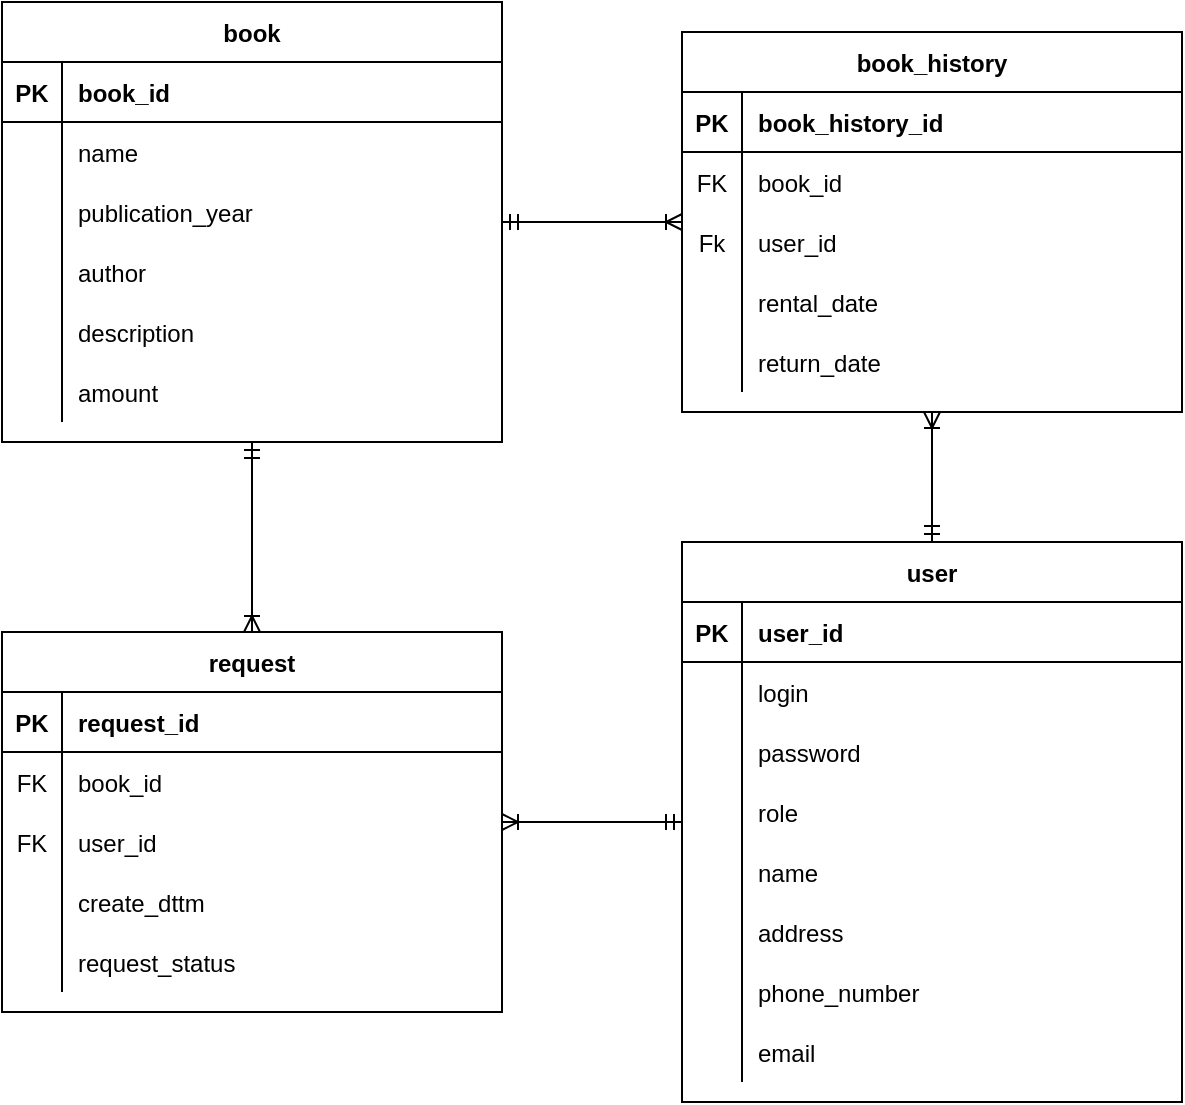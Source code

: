 <mxfile version="13.9.9" type="device"><diagram id="R2lEEEUBdFMjLlhIrx00" name="Page-1"><mxGraphModel dx="1086" dy="806" grid="1" gridSize="10" guides="1" tooltips="1" connect="1" arrows="1" fold="1" page="1" pageScale="1" pageWidth="850" pageHeight="1100" math="0" shadow="0" extFonts="Permanent Marker^https://fonts.googleapis.com/css?family=Permanent+Marker"><root><mxCell id="0"/><mxCell id="1" parent="0"/><mxCell id="C-vyLk0tnHw3VtMMgP7b-2" value="book" style="shape=table;startSize=30;container=1;collapsible=1;childLayout=tableLayout;fixedRows=1;rowLines=0;fontStyle=1;align=center;resizeLast=1;" parent="1" vertex="1"><mxGeometry x="60" y="120" width="250" height="220" as="geometry"/></mxCell><mxCell id="C-vyLk0tnHw3VtMMgP7b-3" value="" style="shape=partialRectangle;collapsible=0;dropTarget=0;pointerEvents=0;fillColor=none;points=[[0,0.5],[1,0.5]];portConstraint=eastwest;top=0;left=0;right=0;bottom=1;" parent="C-vyLk0tnHw3VtMMgP7b-2" vertex="1"><mxGeometry y="30" width="250" height="30" as="geometry"/></mxCell><mxCell id="C-vyLk0tnHw3VtMMgP7b-4" value="PK" style="shape=partialRectangle;overflow=hidden;connectable=0;fillColor=none;top=0;left=0;bottom=0;right=0;fontStyle=1;" parent="C-vyLk0tnHw3VtMMgP7b-3" vertex="1"><mxGeometry width="30" height="30" as="geometry"/></mxCell><mxCell id="C-vyLk0tnHw3VtMMgP7b-5" value="book_id" style="shape=partialRectangle;overflow=hidden;connectable=0;fillColor=none;top=0;left=0;bottom=0;right=0;align=left;spacingLeft=6;fontStyle=1;" parent="C-vyLk0tnHw3VtMMgP7b-3" vertex="1"><mxGeometry x="30" width="220" height="30" as="geometry"/></mxCell><mxCell id="C-vyLk0tnHw3VtMMgP7b-6" value="" style="shape=partialRectangle;collapsible=0;dropTarget=0;pointerEvents=0;fillColor=none;points=[[0,0.5],[1,0.5]];portConstraint=eastwest;top=0;left=0;right=0;bottom=0;" parent="C-vyLk0tnHw3VtMMgP7b-2" vertex="1"><mxGeometry y="60" width="250" height="30" as="geometry"/></mxCell><mxCell id="C-vyLk0tnHw3VtMMgP7b-7" value="" style="shape=partialRectangle;overflow=hidden;connectable=0;fillColor=none;top=0;left=0;bottom=0;right=0;" parent="C-vyLk0tnHw3VtMMgP7b-6" vertex="1"><mxGeometry width="30" height="30" as="geometry"/></mxCell><mxCell id="C-vyLk0tnHw3VtMMgP7b-8" value="name" style="shape=partialRectangle;overflow=hidden;connectable=0;fillColor=none;top=0;left=0;bottom=0;right=0;align=left;spacingLeft=6;" parent="C-vyLk0tnHw3VtMMgP7b-6" vertex="1"><mxGeometry x="30" width="220" height="30" as="geometry"/></mxCell><mxCell id="1_JVAl-Ev7t4--P9L91f-35" value="" style="shape=partialRectangle;collapsible=0;dropTarget=0;pointerEvents=0;fillColor=none;points=[[0,0.5],[1,0.5]];portConstraint=eastwest;top=0;left=0;right=0;bottom=0;" parent="C-vyLk0tnHw3VtMMgP7b-2" vertex="1"><mxGeometry y="90" width="250" height="30" as="geometry"/></mxCell><mxCell id="1_JVAl-Ev7t4--P9L91f-36" value="" style="shape=partialRectangle;overflow=hidden;connectable=0;fillColor=none;top=0;left=0;bottom=0;right=0;" parent="1_JVAl-Ev7t4--P9L91f-35" vertex="1"><mxGeometry width="30" height="30" as="geometry"/></mxCell><mxCell id="1_JVAl-Ev7t4--P9L91f-37" value="publication_year" style="shape=partialRectangle;overflow=hidden;connectable=0;fillColor=none;top=0;left=0;bottom=0;right=0;align=left;spacingLeft=6;" parent="1_JVAl-Ev7t4--P9L91f-35" vertex="1"><mxGeometry x="30" width="220" height="30" as="geometry"/></mxCell><mxCell id="1_JVAl-Ev7t4--P9L91f-38" value="" style="shape=partialRectangle;collapsible=0;dropTarget=0;pointerEvents=0;fillColor=none;points=[[0,0.5],[1,0.5]];portConstraint=eastwest;top=0;left=0;right=0;bottom=0;" parent="C-vyLk0tnHw3VtMMgP7b-2" vertex="1"><mxGeometry y="120" width="250" height="30" as="geometry"/></mxCell><mxCell id="1_JVAl-Ev7t4--P9L91f-39" value="" style="shape=partialRectangle;overflow=hidden;connectable=0;fillColor=none;top=0;left=0;bottom=0;right=0;" parent="1_JVAl-Ev7t4--P9L91f-38" vertex="1"><mxGeometry width="30" height="30" as="geometry"/></mxCell><mxCell id="1_JVAl-Ev7t4--P9L91f-40" value="author" style="shape=partialRectangle;overflow=hidden;connectable=0;fillColor=none;top=0;left=0;bottom=0;right=0;align=left;spacingLeft=6;" parent="1_JVAl-Ev7t4--P9L91f-38" vertex="1"><mxGeometry x="30" width="220" height="30" as="geometry"/></mxCell><mxCell id="1_JVAl-Ev7t4--P9L91f-41" value="" style="shape=partialRectangle;collapsible=0;dropTarget=0;pointerEvents=0;fillColor=none;points=[[0,0.5],[1,0.5]];portConstraint=eastwest;top=0;left=0;right=0;bottom=0;" parent="C-vyLk0tnHw3VtMMgP7b-2" vertex="1"><mxGeometry y="150" width="250" height="30" as="geometry"/></mxCell><mxCell id="1_JVAl-Ev7t4--P9L91f-42" value="" style="shape=partialRectangle;overflow=hidden;connectable=0;fillColor=none;top=0;left=0;bottom=0;right=0;" parent="1_JVAl-Ev7t4--P9L91f-41" vertex="1"><mxGeometry width="30" height="30" as="geometry"/></mxCell><mxCell id="1_JVAl-Ev7t4--P9L91f-43" value="description" style="shape=partialRectangle;overflow=hidden;connectable=0;fillColor=none;top=0;left=0;bottom=0;right=0;align=left;spacingLeft=6;" parent="1_JVAl-Ev7t4--P9L91f-41" vertex="1"><mxGeometry x="30" width="220" height="30" as="geometry"/></mxCell><mxCell id="SxA4ypB0or7B2vU1Rjjm-1" value="" style="shape=partialRectangle;collapsible=0;dropTarget=0;pointerEvents=0;fillColor=none;points=[[0,0.5],[1,0.5]];portConstraint=eastwest;top=0;left=0;right=0;bottom=0;" vertex="1" parent="C-vyLk0tnHw3VtMMgP7b-2"><mxGeometry y="180" width="250" height="30" as="geometry"/></mxCell><mxCell id="SxA4ypB0or7B2vU1Rjjm-2" value="" style="shape=partialRectangle;overflow=hidden;connectable=0;fillColor=none;top=0;left=0;bottom=0;right=0;" vertex="1" parent="SxA4ypB0or7B2vU1Rjjm-1"><mxGeometry width="30" height="30" as="geometry"/></mxCell><mxCell id="SxA4ypB0or7B2vU1Rjjm-3" value="amount" style="shape=partialRectangle;overflow=hidden;connectable=0;fillColor=none;top=0;left=0;bottom=0;right=0;align=left;spacingLeft=6;" vertex="1" parent="SxA4ypB0or7B2vU1Rjjm-1"><mxGeometry x="30" width="220" height="30" as="geometry"/></mxCell><mxCell id="1_JVAl-Ev7t4--P9L91f-1" value="book_history" style="shape=table;startSize=30;container=1;collapsible=1;childLayout=tableLayout;fixedRows=1;rowLines=0;fontStyle=1;align=center;resizeLast=1;" parent="1" vertex="1"><mxGeometry x="400" y="135" width="250" height="190" as="geometry"/></mxCell><mxCell id="1_JVAl-Ev7t4--P9L91f-2" value="" style="shape=partialRectangle;collapsible=0;dropTarget=0;pointerEvents=0;fillColor=none;points=[[0,0.5],[1,0.5]];portConstraint=eastwest;top=0;left=0;right=0;bottom=1;" parent="1_JVAl-Ev7t4--P9L91f-1" vertex="1"><mxGeometry y="30" width="250" height="30" as="geometry"/></mxCell><mxCell id="1_JVAl-Ev7t4--P9L91f-3" value="PK" style="shape=partialRectangle;overflow=hidden;connectable=0;fillColor=none;top=0;left=0;bottom=0;right=0;fontStyle=1;" parent="1_JVAl-Ev7t4--P9L91f-2" vertex="1"><mxGeometry width="30" height="30" as="geometry"/></mxCell><mxCell id="1_JVAl-Ev7t4--P9L91f-4" value="book_history_id" style="shape=partialRectangle;overflow=hidden;connectable=0;fillColor=none;top=0;left=0;bottom=0;right=0;align=left;spacingLeft=6;fontStyle=1;" parent="1_JVAl-Ev7t4--P9L91f-2" vertex="1"><mxGeometry x="30" width="220" height="30" as="geometry"/></mxCell><mxCell id="1_JVAl-Ev7t4--P9L91f-5" value="" style="shape=partialRectangle;collapsible=0;dropTarget=0;pointerEvents=0;fillColor=none;points=[[0,0.5],[1,0.5]];portConstraint=eastwest;top=0;left=0;right=0;bottom=0;" parent="1_JVAl-Ev7t4--P9L91f-1" vertex="1"><mxGeometry y="60" width="250" height="30" as="geometry"/></mxCell><mxCell id="1_JVAl-Ev7t4--P9L91f-6" value="FK" style="shape=partialRectangle;overflow=hidden;connectable=0;fillColor=none;top=0;left=0;bottom=0;right=0;" parent="1_JVAl-Ev7t4--P9L91f-5" vertex="1"><mxGeometry width="30" height="30" as="geometry"/></mxCell><mxCell id="1_JVAl-Ev7t4--P9L91f-7" value="book_id" style="shape=partialRectangle;overflow=hidden;connectable=0;fillColor=none;top=0;left=0;bottom=0;right=0;align=left;spacingLeft=6;" parent="1_JVAl-Ev7t4--P9L91f-5" vertex="1"><mxGeometry x="30" width="220" height="30" as="geometry"/></mxCell><mxCell id="1_JVAl-Ev7t4--P9L91f-54" value="" style="shape=partialRectangle;collapsible=0;dropTarget=0;pointerEvents=0;fillColor=none;points=[[0,0.5],[1,0.5]];portConstraint=eastwest;top=0;left=0;right=0;bottom=0;" parent="1_JVAl-Ev7t4--P9L91f-1" vertex="1"><mxGeometry y="90" width="250" height="30" as="geometry"/></mxCell><mxCell id="1_JVAl-Ev7t4--P9L91f-55" value="Fk" style="shape=partialRectangle;overflow=hidden;connectable=0;fillColor=none;top=0;left=0;bottom=0;right=0;" parent="1_JVAl-Ev7t4--P9L91f-54" vertex="1"><mxGeometry width="30" height="30" as="geometry"/></mxCell><mxCell id="1_JVAl-Ev7t4--P9L91f-56" value="user_id" style="shape=partialRectangle;overflow=hidden;connectable=0;fillColor=none;top=0;left=0;bottom=0;right=0;align=left;spacingLeft=6;" parent="1_JVAl-Ev7t4--P9L91f-54" vertex="1"><mxGeometry x="30" width="220" height="30" as="geometry"/></mxCell><mxCell id="1_JVAl-Ev7t4--P9L91f-64" value="" style="shape=partialRectangle;collapsible=0;dropTarget=0;pointerEvents=0;fillColor=none;points=[[0,0.5],[1,0.5]];portConstraint=eastwest;top=0;left=0;right=0;bottom=0;" parent="1_JVAl-Ev7t4--P9L91f-1" vertex="1"><mxGeometry y="120" width="250" height="30" as="geometry"/></mxCell><mxCell id="1_JVAl-Ev7t4--P9L91f-65" value="" style="shape=partialRectangle;overflow=hidden;connectable=0;fillColor=none;top=0;left=0;bottom=0;right=0;" parent="1_JVAl-Ev7t4--P9L91f-64" vertex="1"><mxGeometry width="30" height="30" as="geometry"/></mxCell><mxCell id="1_JVAl-Ev7t4--P9L91f-66" value="rental_date" style="shape=partialRectangle;overflow=hidden;connectable=0;fillColor=none;top=0;left=0;bottom=0;right=0;align=left;spacingLeft=6;" parent="1_JVAl-Ev7t4--P9L91f-64" vertex="1"><mxGeometry x="30" width="220" height="30" as="geometry"/></mxCell><mxCell id="SxA4ypB0or7B2vU1Rjjm-22" value="" style="shape=partialRectangle;collapsible=0;dropTarget=0;pointerEvents=0;fillColor=none;points=[[0,0.5],[1,0.5]];portConstraint=eastwest;top=0;left=0;right=0;bottom=0;" vertex="1" parent="1_JVAl-Ev7t4--P9L91f-1"><mxGeometry y="150" width="250" height="30" as="geometry"/></mxCell><mxCell id="SxA4ypB0or7B2vU1Rjjm-23" value="" style="shape=partialRectangle;overflow=hidden;connectable=0;fillColor=none;top=0;left=0;bottom=0;right=0;" vertex="1" parent="SxA4ypB0or7B2vU1Rjjm-22"><mxGeometry width="30" height="30" as="geometry"/></mxCell><mxCell id="SxA4ypB0or7B2vU1Rjjm-24" value="return_date" style="shape=partialRectangle;overflow=hidden;connectable=0;fillColor=none;top=0;left=0;bottom=0;right=0;align=left;spacingLeft=6;" vertex="1" parent="SxA4ypB0or7B2vU1Rjjm-22"><mxGeometry x="30" width="220" height="30" as="geometry"/></mxCell><mxCell id="1_JVAl-Ev7t4--P9L91f-11" value="user" style="shape=table;startSize=30;container=1;collapsible=1;childLayout=tableLayout;fixedRows=1;rowLines=0;fontStyle=1;align=center;resizeLast=1;" parent="1" vertex="1"><mxGeometry x="400" y="390" width="250" height="280" as="geometry"/></mxCell><mxCell id="1_JVAl-Ev7t4--P9L91f-12" value="" style="shape=partialRectangle;collapsible=0;dropTarget=0;pointerEvents=0;fillColor=none;points=[[0,0.5],[1,0.5]];portConstraint=eastwest;top=0;left=0;right=0;bottom=1;" parent="1_JVAl-Ev7t4--P9L91f-11" vertex="1"><mxGeometry y="30" width="250" height="30" as="geometry"/></mxCell><mxCell id="1_JVAl-Ev7t4--P9L91f-13" value="PK" style="shape=partialRectangle;overflow=hidden;connectable=0;fillColor=none;top=0;left=0;bottom=0;right=0;fontStyle=1;" parent="1_JVAl-Ev7t4--P9L91f-12" vertex="1"><mxGeometry width="30" height="30" as="geometry"/></mxCell><mxCell id="1_JVAl-Ev7t4--P9L91f-14" value="user_id" style="shape=partialRectangle;overflow=hidden;connectable=0;fillColor=none;top=0;left=0;bottom=0;right=0;align=left;spacingLeft=6;fontStyle=1;" parent="1_JVAl-Ev7t4--P9L91f-12" vertex="1"><mxGeometry x="30" width="220" height="30" as="geometry"/></mxCell><mxCell id="1_JVAl-Ev7t4--P9L91f-15" value="" style="shape=partialRectangle;collapsible=0;dropTarget=0;pointerEvents=0;fillColor=none;points=[[0,0.5],[1,0.5]];portConstraint=eastwest;top=0;left=0;right=0;bottom=0;" parent="1_JVAl-Ev7t4--P9L91f-11" vertex="1"><mxGeometry y="60" width="250" height="30" as="geometry"/></mxCell><mxCell id="1_JVAl-Ev7t4--P9L91f-16" value="" style="shape=partialRectangle;overflow=hidden;connectable=0;fillColor=none;top=0;left=0;bottom=0;right=0;" parent="1_JVAl-Ev7t4--P9L91f-15" vertex="1"><mxGeometry width="30" height="30" as="geometry"/></mxCell><mxCell id="1_JVAl-Ev7t4--P9L91f-17" value="login" style="shape=partialRectangle;overflow=hidden;connectable=0;fillColor=none;top=0;left=0;bottom=0;right=0;align=left;spacingLeft=6;" parent="1_JVAl-Ev7t4--P9L91f-15" vertex="1"><mxGeometry x="30" width="220" height="30" as="geometry"/></mxCell><mxCell id="SxA4ypB0or7B2vU1Rjjm-13" value="" style="shape=partialRectangle;collapsible=0;dropTarget=0;pointerEvents=0;fillColor=none;points=[[0,0.5],[1,0.5]];portConstraint=eastwest;top=0;left=0;right=0;bottom=0;" vertex="1" parent="1_JVAl-Ev7t4--P9L91f-11"><mxGeometry y="90" width="250" height="30" as="geometry"/></mxCell><mxCell id="SxA4ypB0or7B2vU1Rjjm-14" value="" style="shape=partialRectangle;overflow=hidden;connectable=0;fillColor=none;top=0;left=0;bottom=0;right=0;" vertex="1" parent="SxA4ypB0or7B2vU1Rjjm-13"><mxGeometry width="30" height="30" as="geometry"/></mxCell><mxCell id="SxA4ypB0or7B2vU1Rjjm-15" value="password" style="shape=partialRectangle;overflow=hidden;connectable=0;fillColor=none;top=0;left=0;bottom=0;right=0;align=left;spacingLeft=6;" vertex="1" parent="SxA4ypB0or7B2vU1Rjjm-13"><mxGeometry x="30" width="220" height="30" as="geometry"/></mxCell><mxCell id="SxA4ypB0or7B2vU1Rjjm-10" value="" style="shape=partialRectangle;collapsible=0;dropTarget=0;pointerEvents=0;fillColor=none;points=[[0,0.5],[1,0.5]];portConstraint=eastwest;top=0;left=0;right=0;bottom=0;" vertex="1" parent="1_JVAl-Ev7t4--P9L91f-11"><mxGeometry y="120" width="250" height="30" as="geometry"/></mxCell><mxCell id="SxA4ypB0or7B2vU1Rjjm-11" value="" style="shape=partialRectangle;overflow=hidden;connectable=0;fillColor=none;top=0;left=0;bottom=0;right=0;" vertex="1" parent="SxA4ypB0or7B2vU1Rjjm-10"><mxGeometry width="30" height="30" as="geometry"/></mxCell><mxCell id="SxA4ypB0or7B2vU1Rjjm-12" value="role" style="shape=partialRectangle;overflow=hidden;connectable=0;fillColor=none;top=0;left=0;bottom=0;right=0;align=left;spacingLeft=6;" vertex="1" parent="SxA4ypB0or7B2vU1Rjjm-10"><mxGeometry x="30" width="220" height="30" as="geometry"/></mxCell><mxCell id="SxA4ypB0or7B2vU1Rjjm-7" value="" style="shape=partialRectangle;collapsible=0;dropTarget=0;pointerEvents=0;fillColor=none;points=[[0,0.5],[1,0.5]];portConstraint=eastwest;top=0;left=0;right=0;bottom=0;" vertex="1" parent="1_JVAl-Ev7t4--P9L91f-11"><mxGeometry y="150" width="250" height="30" as="geometry"/></mxCell><mxCell id="SxA4ypB0or7B2vU1Rjjm-8" value="" style="shape=partialRectangle;overflow=hidden;connectable=0;fillColor=none;top=0;left=0;bottom=0;right=0;" vertex="1" parent="SxA4ypB0or7B2vU1Rjjm-7"><mxGeometry width="30" height="30" as="geometry"/></mxCell><mxCell id="SxA4ypB0or7B2vU1Rjjm-9" value="name" style="shape=partialRectangle;overflow=hidden;connectable=0;fillColor=none;top=0;left=0;bottom=0;right=0;align=left;spacingLeft=6;" vertex="1" parent="SxA4ypB0or7B2vU1Rjjm-7"><mxGeometry x="30" width="220" height="30" as="geometry"/></mxCell><mxCell id="1_JVAl-Ev7t4--P9L91f-18" value="" style="shape=partialRectangle;collapsible=0;dropTarget=0;pointerEvents=0;fillColor=none;points=[[0,0.5],[1,0.5]];portConstraint=eastwest;top=0;left=0;right=0;bottom=0;" parent="1_JVAl-Ev7t4--P9L91f-11" vertex="1"><mxGeometry y="180" width="250" height="30" as="geometry"/></mxCell><mxCell id="1_JVAl-Ev7t4--P9L91f-19" value="" style="shape=partialRectangle;overflow=hidden;connectable=0;fillColor=none;top=0;left=0;bottom=0;right=0;" parent="1_JVAl-Ev7t4--P9L91f-18" vertex="1"><mxGeometry width="30" height="30" as="geometry"/></mxCell><mxCell id="1_JVAl-Ev7t4--P9L91f-20" value="address" style="shape=partialRectangle;overflow=hidden;connectable=0;fillColor=none;top=0;left=0;bottom=0;right=0;align=left;spacingLeft=6;" parent="1_JVAl-Ev7t4--P9L91f-18" vertex="1"><mxGeometry x="30" width="220" height="30" as="geometry"/></mxCell><mxCell id="1_JVAl-Ev7t4--P9L91f-67" value="" style="shape=partialRectangle;collapsible=0;dropTarget=0;pointerEvents=0;fillColor=none;points=[[0,0.5],[1,0.5]];portConstraint=eastwest;top=0;left=0;right=0;bottom=0;" parent="1_JVAl-Ev7t4--P9L91f-11" vertex="1"><mxGeometry y="210" width="250" height="30" as="geometry"/></mxCell><mxCell id="1_JVAl-Ev7t4--P9L91f-68" value="" style="shape=partialRectangle;overflow=hidden;connectable=0;fillColor=none;top=0;left=0;bottom=0;right=0;" parent="1_JVAl-Ev7t4--P9L91f-67" vertex="1"><mxGeometry width="30" height="30" as="geometry"/></mxCell><mxCell id="1_JVAl-Ev7t4--P9L91f-69" value="phone_number" style="shape=partialRectangle;overflow=hidden;connectable=0;fillColor=none;top=0;left=0;bottom=0;right=0;align=left;spacingLeft=6;" parent="1_JVAl-Ev7t4--P9L91f-67" vertex="1"><mxGeometry x="30" width="220" height="30" as="geometry"/></mxCell><mxCell id="1_JVAl-Ev7t4--P9L91f-70" value="" style="shape=partialRectangle;collapsible=0;dropTarget=0;pointerEvents=0;fillColor=none;points=[[0,0.5],[1,0.5]];portConstraint=eastwest;top=0;left=0;right=0;bottom=0;" parent="1_JVAl-Ev7t4--P9L91f-11" vertex="1"><mxGeometry y="240" width="250" height="30" as="geometry"/></mxCell><mxCell id="1_JVAl-Ev7t4--P9L91f-71" value="" style="shape=partialRectangle;overflow=hidden;connectable=0;fillColor=none;top=0;left=0;bottom=0;right=0;" parent="1_JVAl-Ev7t4--P9L91f-70" vertex="1"><mxGeometry width="30" height="30" as="geometry"/></mxCell><mxCell id="1_JVAl-Ev7t4--P9L91f-72" value="email" style="shape=partialRectangle;overflow=hidden;connectable=0;fillColor=none;top=0;left=0;bottom=0;right=0;align=left;spacingLeft=6;" parent="1_JVAl-Ev7t4--P9L91f-70" vertex="1"><mxGeometry x="30" width="220" height="30" as="geometry"/></mxCell><mxCell id="1_JVAl-Ev7t4--P9L91f-21" value="request" style="shape=table;startSize=30;container=1;collapsible=1;childLayout=tableLayout;fixedRows=1;rowLines=0;fontStyle=1;align=center;resizeLast=1;" parent="1" vertex="1"><mxGeometry x="60" y="435" width="250" height="190" as="geometry"/></mxCell><mxCell id="1_JVAl-Ev7t4--P9L91f-22" value="" style="shape=partialRectangle;collapsible=0;dropTarget=0;pointerEvents=0;fillColor=none;points=[[0,0.5],[1,0.5]];portConstraint=eastwest;top=0;left=0;right=0;bottom=1;" parent="1_JVAl-Ev7t4--P9L91f-21" vertex="1"><mxGeometry y="30" width="250" height="30" as="geometry"/></mxCell><mxCell id="1_JVAl-Ev7t4--P9L91f-23" value="PK" style="shape=partialRectangle;overflow=hidden;connectable=0;fillColor=none;top=0;left=0;bottom=0;right=0;fontStyle=1;" parent="1_JVAl-Ev7t4--P9L91f-22" vertex="1"><mxGeometry width="30" height="30" as="geometry"/></mxCell><mxCell id="1_JVAl-Ev7t4--P9L91f-24" value="request_id" style="shape=partialRectangle;overflow=hidden;connectable=0;fillColor=none;top=0;left=0;bottom=0;right=0;align=left;spacingLeft=6;fontStyle=1;" parent="1_JVAl-Ev7t4--P9L91f-22" vertex="1"><mxGeometry x="30" width="220" height="30" as="geometry"/></mxCell><mxCell id="1_JVAl-Ev7t4--P9L91f-25" value="" style="shape=partialRectangle;collapsible=0;dropTarget=0;pointerEvents=0;fillColor=none;points=[[0,0.5],[1,0.5]];portConstraint=eastwest;top=0;left=0;right=0;bottom=0;" parent="1_JVAl-Ev7t4--P9L91f-21" vertex="1"><mxGeometry y="60" width="250" height="30" as="geometry"/></mxCell><mxCell id="1_JVAl-Ev7t4--P9L91f-26" value="FK" style="shape=partialRectangle;overflow=hidden;connectable=0;fillColor=none;top=0;left=0;bottom=0;right=0;" parent="1_JVAl-Ev7t4--P9L91f-25" vertex="1"><mxGeometry width="30" height="30" as="geometry"/></mxCell><mxCell id="1_JVAl-Ev7t4--P9L91f-27" value="book_id" style="shape=partialRectangle;overflow=hidden;connectable=0;fillColor=none;top=0;left=0;bottom=0;right=0;align=left;spacingLeft=6;" parent="1_JVAl-Ev7t4--P9L91f-25" vertex="1"><mxGeometry x="30" width="220" height="30" as="geometry"/></mxCell><mxCell id="SxA4ypB0or7B2vU1Rjjm-4" value="" style="shape=partialRectangle;collapsible=0;dropTarget=0;pointerEvents=0;fillColor=none;points=[[0,0.5],[1,0.5]];portConstraint=eastwest;top=0;left=0;right=0;bottom=0;" vertex="1" parent="1_JVAl-Ev7t4--P9L91f-21"><mxGeometry y="90" width="250" height="30" as="geometry"/></mxCell><mxCell id="SxA4ypB0or7B2vU1Rjjm-5" value="FK" style="shape=partialRectangle;overflow=hidden;connectable=0;fillColor=none;top=0;left=0;bottom=0;right=0;" vertex="1" parent="SxA4ypB0or7B2vU1Rjjm-4"><mxGeometry width="30" height="30" as="geometry"/></mxCell><mxCell id="SxA4ypB0or7B2vU1Rjjm-6" value="user_id" style="shape=partialRectangle;overflow=hidden;connectable=0;fillColor=none;top=0;left=0;bottom=0;right=0;align=left;spacingLeft=6;" vertex="1" parent="SxA4ypB0or7B2vU1Rjjm-4"><mxGeometry x="30" width="220" height="30" as="geometry"/></mxCell><mxCell id="1_JVAl-Ev7t4--P9L91f-28" value="" style="shape=partialRectangle;collapsible=0;dropTarget=0;pointerEvents=0;fillColor=none;points=[[0,0.5],[1,0.5]];portConstraint=eastwest;top=0;left=0;right=0;bottom=0;" parent="1_JVAl-Ev7t4--P9L91f-21" vertex="1"><mxGeometry y="120" width="250" height="30" as="geometry"/></mxCell><mxCell id="1_JVAl-Ev7t4--P9L91f-29" value="" style="shape=partialRectangle;overflow=hidden;connectable=0;fillColor=none;top=0;left=0;bottom=0;right=0;" parent="1_JVAl-Ev7t4--P9L91f-28" vertex="1"><mxGeometry width="30" height="30" as="geometry"/></mxCell><mxCell id="1_JVAl-Ev7t4--P9L91f-30" value="create_dttm" style="shape=partialRectangle;overflow=hidden;connectable=0;fillColor=none;top=0;left=0;bottom=0;right=0;align=left;spacingLeft=6;" parent="1_JVAl-Ev7t4--P9L91f-28" vertex="1"><mxGeometry x="30" width="220" height="30" as="geometry"/></mxCell><mxCell id="1_JVAl-Ev7t4--P9L91f-83" value="" style="shape=partialRectangle;collapsible=0;dropTarget=0;pointerEvents=0;fillColor=none;points=[[0,0.5],[1,0.5]];portConstraint=eastwest;top=0;left=0;right=0;bottom=0;" parent="1_JVAl-Ev7t4--P9L91f-21" vertex="1"><mxGeometry y="150" width="250" height="30" as="geometry"/></mxCell><mxCell id="1_JVAl-Ev7t4--P9L91f-84" value="" style="shape=partialRectangle;overflow=hidden;connectable=0;fillColor=none;top=0;left=0;bottom=0;right=0;" parent="1_JVAl-Ev7t4--P9L91f-83" vertex="1"><mxGeometry width="30" height="30" as="geometry"/></mxCell><mxCell id="1_JVAl-Ev7t4--P9L91f-85" value="request_status" style="shape=partialRectangle;overflow=hidden;connectable=0;fillColor=none;top=0;left=0;bottom=0;right=0;align=left;spacingLeft=6;" parent="1_JVAl-Ev7t4--P9L91f-83" vertex="1"><mxGeometry x="30" width="220" height="30" as="geometry"/></mxCell><mxCell id="R1SnjT7c8WB96_QJX_Zj-17" value="" style="edgeStyle=orthogonalEdgeStyle;fontSize=12;html=1;endArrow=ERoneToMany;startArrow=ERmandOne;entryX=0.5;entryY=0;entryDx=0;entryDy=0;" parent="1" source="C-vyLk0tnHw3VtMMgP7b-2" target="1_JVAl-Ev7t4--P9L91f-21" edge="1"><mxGeometry width="100" height="100" relative="1" as="geometry"><mxPoint x="195" y="130" as="sourcePoint"/><mxPoint x="195" y="80" as="targetPoint"/><Array as="points"/></mxGeometry></mxCell><mxCell id="R1SnjT7c8WB96_QJX_Zj-18" value="" style="edgeStyle=orthogonalEdgeStyle;fontSize=12;html=1;endArrow=ERoneToMany;startArrow=ERmandOne;" parent="1" source="1_JVAl-Ev7t4--P9L91f-11" target="1_JVAl-Ev7t4--P9L91f-21" edge="1"><mxGeometry width="100" height="100" relative="1" as="geometry"><mxPoint x="195" y="350" as="sourcePoint"/><mxPoint x="400" y="470" as="targetPoint"/><Array as="points"/></mxGeometry></mxCell><mxCell id="R1SnjT7c8WB96_QJX_Zj-19" value="" style="edgeStyle=orthogonalEdgeStyle;fontSize=12;html=1;endArrow=ERoneToMany;startArrow=ERmandOne;" parent="1" source="1_JVAl-Ev7t4--P9L91f-11" target="1_JVAl-Ev7t4--P9L91f-1" edge="1"><mxGeometry width="100" height="100" relative="1" as="geometry"><mxPoint x="470" y="350" as="sourcePoint"/><mxPoint x="525" y="410" as="targetPoint"/><Array as="points"/></mxGeometry></mxCell><mxCell id="SxA4ypB0or7B2vU1Rjjm-25" value="" style="edgeStyle=orthogonalEdgeStyle;fontSize=12;html=1;endArrow=ERoneToMany;startArrow=ERmandOne;" edge="1" parent="1" source="C-vyLk0tnHw3VtMMgP7b-2" target="1_JVAl-Ev7t4--P9L91f-1"><mxGeometry width="100" height="100" relative="1" as="geometry"><mxPoint x="195" y="350" as="sourcePoint"/><mxPoint x="195" y="445" as="targetPoint"/><Array as="points"/></mxGeometry></mxCell></root></mxGraphModel></diagram></mxfile>